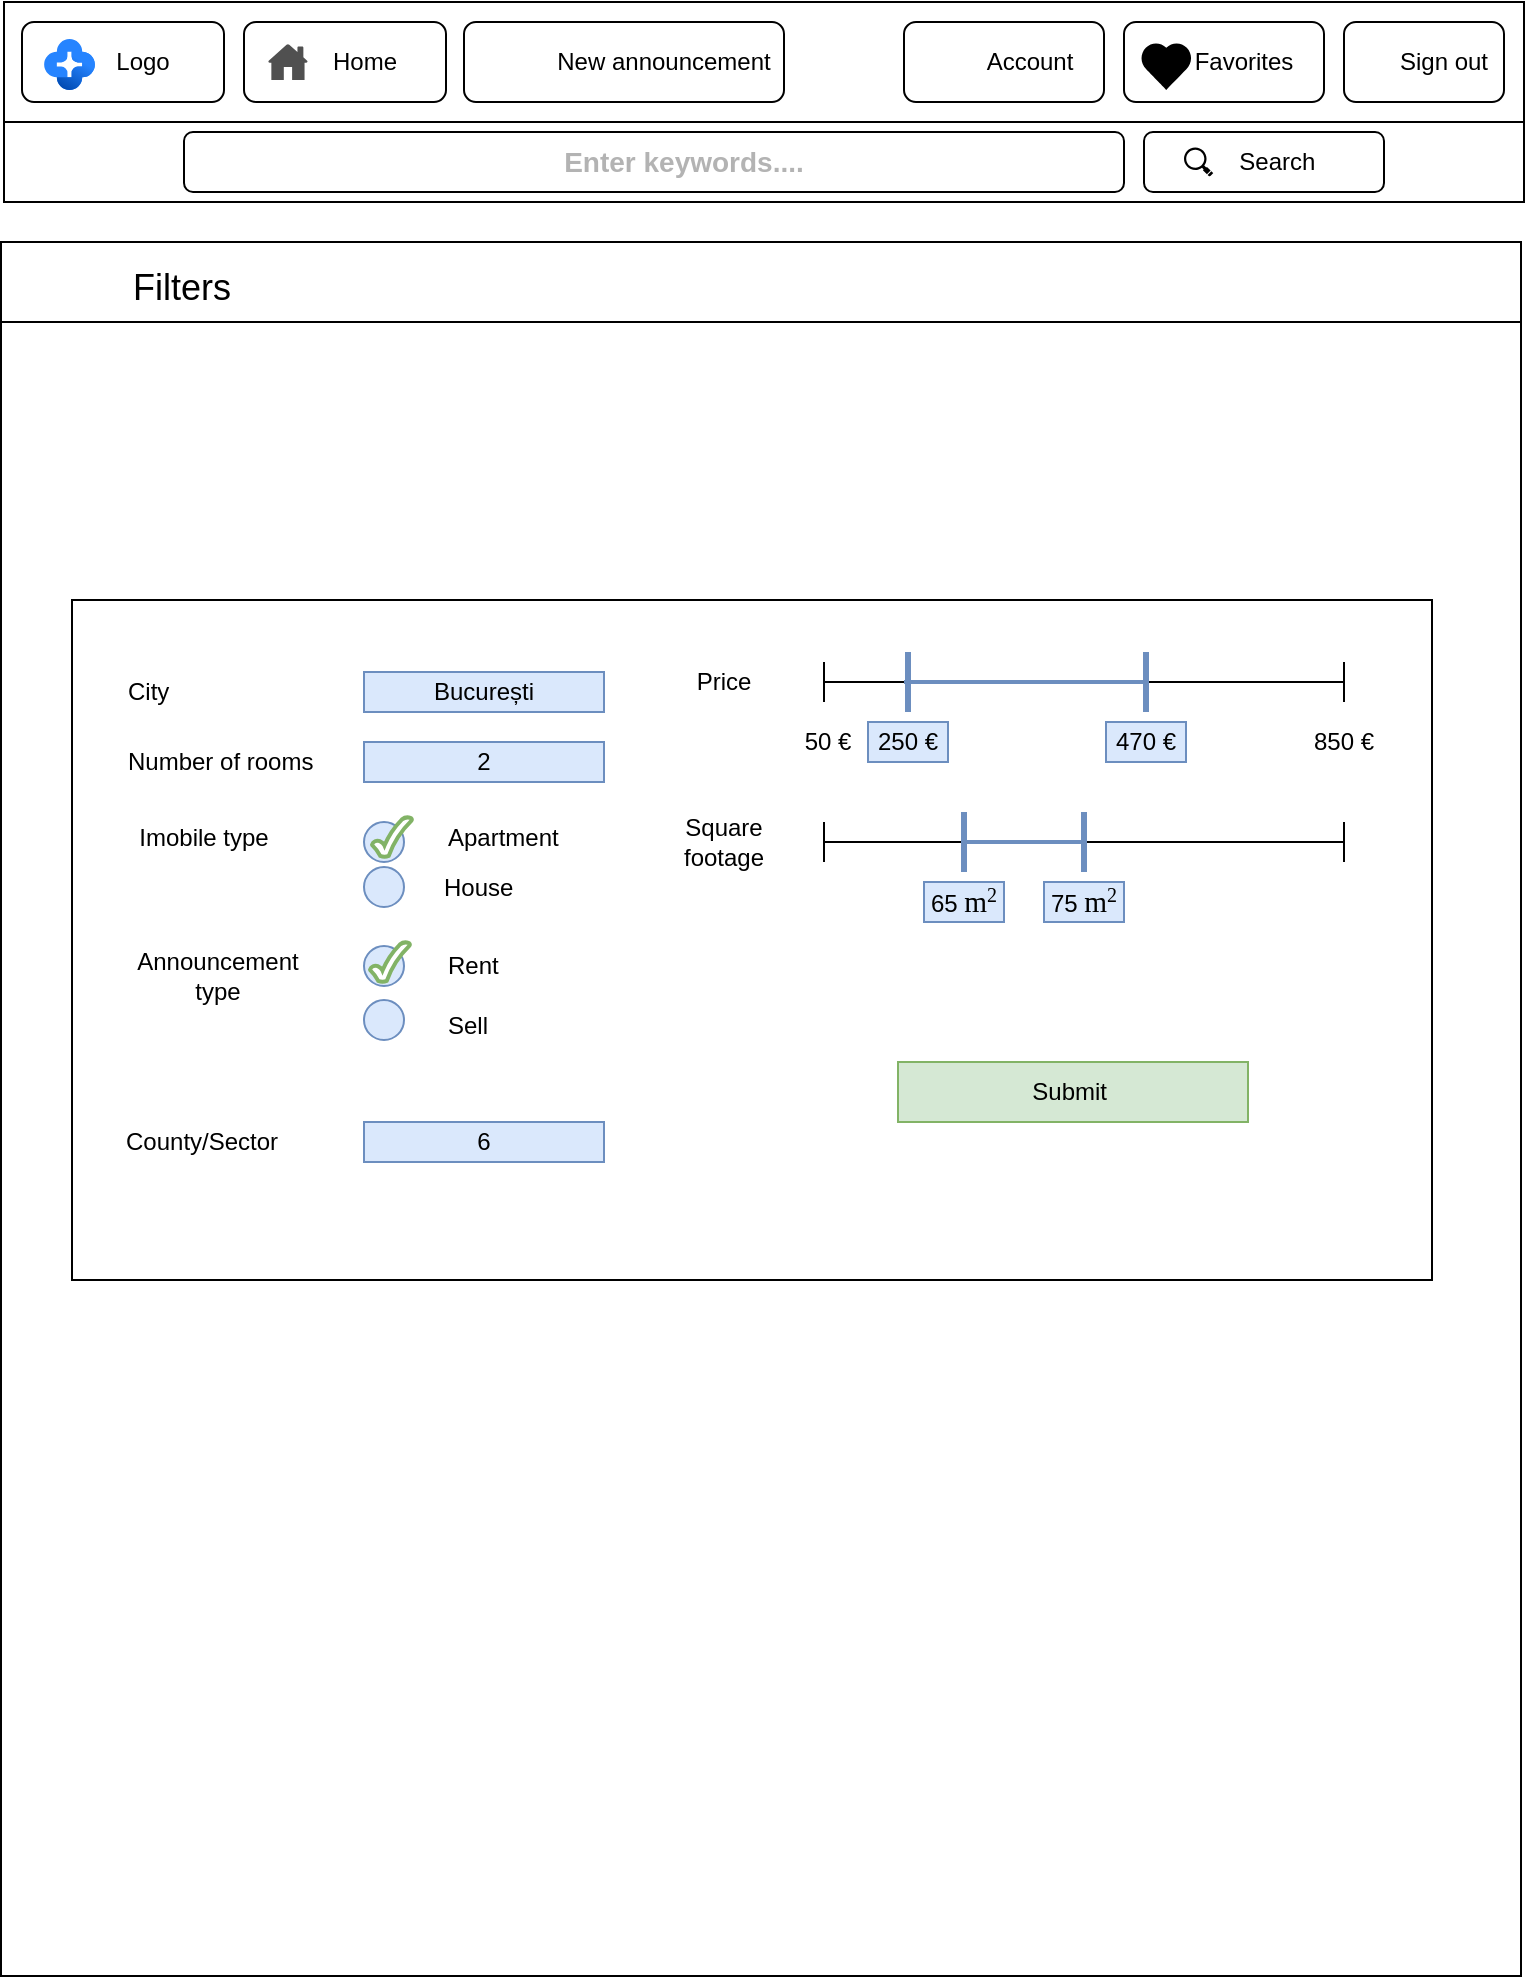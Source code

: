 <mxfile version="12.8.2" type="device"><diagram id="mXsjd6KJbfReBEOmsh-T" name="Page-1"><mxGraphModel dx="865" dy="1626" grid="1" gridSize="10" guides="1" tooltips="1" connect="1" arrows="1" fold="1" page="1" pageScale="1" pageWidth="827" pageHeight="1169" math="0" shadow="0"><root><mxCell id="0"/><mxCell id="1" parent="0"/><mxCell id="6OxCRLZpyRjISe_5nAXk-8" value="" style="whiteSpace=wrap;html=1;strokeWidth=1;" parent="1" vertex="1"><mxGeometry x="38.5" y="40" width="760" height="827" as="geometry"/></mxCell><mxCell id="6OxCRLZpyRjISe_5nAXk-11" value="" style="rounded=0;whiteSpace=wrap;html=1;strokeWidth=1;" parent="1" vertex="1"><mxGeometry x="74" y="179" width="680" height="340" as="geometry"/></mxCell><mxCell id="6OxCRLZpyRjISe_5nAXk-28" value="Price" style="text;html=1;strokeColor=none;fillColor=none;align=center;verticalAlign=middle;whiteSpace=wrap;rounded=0;" parent="1" vertex="1"><mxGeometry x="380" y="210" width="40" height="20" as="geometry"/></mxCell><mxCell id="6OxCRLZpyRjISe_5nAXk-30" value="" style="shape=crossbar;whiteSpace=wrap;html=1;rounded=1;strokeWidth=1;" parent="1" vertex="1"><mxGeometry x="450" y="210" width="260" height="20" as="geometry"/></mxCell><mxCell id="6OxCRLZpyRjISe_5nAXk-31" value="250 €" style="text;html=1;strokeColor=#6c8ebf;fillColor=#dae8fc;align=center;verticalAlign=middle;whiteSpace=wrap;rounded=0;" parent="1" vertex="1"><mxGeometry x="472" y="240" width="40" height="20" as="geometry"/></mxCell><mxCell id="6OxCRLZpyRjISe_5nAXk-35" value="" style="line;strokeWidth=3;direction=south;html=1;perimeterSpacing=3;fillColor=#dae8fc;strokeColor=#6c8ebf;" parent="1" vertex="1"><mxGeometry x="487" y="205" width="10" height="30" as="geometry"/></mxCell><mxCell id="6OxCRLZpyRjISe_5nAXk-38" value="" style="line;strokeWidth=3;direction=south;html=1;perimeterSpacing=3;fillColor=#dae8fc;strokeColor=#6c8ebf;" parent="1" vertex="1"><mxGeometry x="606" y="205" width="10" height="30" as="geometry"/></mxCell><mxCell id="6OxCRLZpyRjISe_5nAXk-42" value="" style="line;strokeWidth=2;html=1;perimeter=backbonePerimeter;points=[];outlineConnect=0;fillColor=#dae8fc;fontSize=17;strokeColor=#6c8ebf;" parent="1" vertex="1"><mxGeometry x="490" y="215" width="120" height="10" as="geometry"/></mxCell><mxCell id="6OxCRLZpyRjISe_5nAXk-55" value="" style="shape=crossbar;whiteSpace=wrap;html=1;rounded=1;strokeWidth=1;" parent="1" vertex="1"><mxGeometry x="450" y="290" width="260" height="20" as="geometry"/></mxCell><mxCell id="6OxCRLZpyRjISe_5nAXk-56" value="Square footage" style="text;html=1;strokeColor=none;fillColor=none;align=center;verticalAlign=middle;whiteSpace=wrap;rounded=0;fontSize=12;" parent="1" vertex="1"><mxGeometry x="380" y="287.5" width="40" height="25" as="geometry"/></mxCell><mxCell id="6OxCRLZpyRjISe_5nAXk-57" value="" style="line;strokeWidth=2;html=1;perimeter=backbonePerimeter;points=[];outlineConnect=0;fillColor=#dae8fc;fontSize=17;strokeColor=#6c8ebf;" parent="1" vertex="1"><mxGeometry x="520" y="295" width="60" height="10" as="geometry"/></mxCell><mxCell id="6OxCRLZpyRjISe_5nAXk-58" value="" style="line;strokeWidth=3;direction=south;html=1;perimeterSpacing=3;fillColor=#dae8fc;strokeColor=#6c8ebf;" parent="1" vertex="1"><mxGeometry x="515" y="285" width="10" height="30" as="geometry"/></mxCell><mxCell id="6OxCRLZpyRjISe_5nAXk-59" value="" style="line;strokeWidth=3;direction=south;html=1;perimeterSpacing=3;fillColor=#dae8fc;strokeColor=#6c8ebf;" parent="1" vertex="1"><mxGeometry x="575" y="285" width="10" height="30" as="geometry"/></mxCell><mxCell id="6OxCRLZpyRjISe_5nAXk-60" value="470 €" style="text;html=1;strokeColor=#6c8ebf;fillColor=#dae8fc;align=center;verticalAlign=middle;whiteSpace=wrap;rounded=0;" parent="1" vertex="1"><mxGeometry x="591" y="240" width="40" height="20" as="geometry"/></mxCell><mxCell id="6OxCRLZpyRjISe_5nAXk-61" value="65&amp;nbsp;&lt;span style=&quot;font-family: &amp;#34;times new roman&amp;#34; , serif ; font-size: 14.667px&quot;&gt;m&lt;/span&gt;&lt;sup style=&quot;font-family: &amp;#34;times new roman&amp;#34; , serif&quot;&gt;2&lt;/sup&gt;" style="text;html=1;strokeColor=#6c8ebf;fillColor=#dae8fc;align=center;verticalAlign=middle;whiteSpace=wrap;rounded=0;" parent="1" vertex="1"><mxGeometry x="500" y="320" width="40" height="20" as="geometry"/></mxCell><mxCell id="6OxCRLZpyRjISe_5nAXk-62" value="75&amp;nbsp;&lt;span style=&quot;font-family: &amp;#34;times new roman&amp;#34; , serif ; font-size: 14.667px&quot;&gt;m&lt;/span&gt;&lt;sup style=&quot;font-family: &amp;#34;times new roman&amp;#34; , serif&quot;&gt;2&lt;/sup&gt;" style="text;html=1;strokeColor=#6c8ebf;fillColor=#dae8fc;align=center;verticalAlign=middle;whiteSpace=wrap;rounded=0;" parent="1" vertex="1"><mxGeometry x="560" y="320" width="40" height="20" as="geometry"/></mxCell><mxCell id="6OxCRLZpyRjISe_5nAXk-63" value="Submit&amp;nbsp;" style="rounded=0;whiteSpace=wrap;html=1;strokeWidth=1;fillColor=#d5e8d4;fontSize=12;strokeColor=#82b366;" parent="1" vertex="1"><mxGeometry x="487" y="410" width="175" height="30" as="geometry"/></mxCell><mxCell id="rm_aqZHcloBOPW1Ccewx-1" value="" style="group" vertex="1" connectable="0" parent="1"><mxGeometry x="40" y="-120" width="760" height="100" as="geometry"/></mxCell><mxCell id="rm_aqZHcloBOPW1Ccewx-2" value="" style="group" vertex="1" connectable="0" parent="rm_aqZHcloBOPW1Ccewx-1"><mxGeometry width="760" height="100" as="geometry"/></mxCell><mxCell id="rm_aqZHcloBOPW1Ccewx-3" value="" style="group" vertex="1" connectable="0" parent="rm_aqZHcloBOPW1Ccewx-2"><mxGeometry y="60" width="760" height="40" as="geometry"/></mxCell><mxCell id="rm_aqZHcloBOPW1Ccewx-4" value="" style="rounded=0;whiteSpace=wrap;html=1;" vertex="1" parent="rm_aqZHcloBOPW1Ccewx-3"><mxGeometry width="760" height="40" as="geometry"/></mxCell><mxCell id="rm_aqZHcloBOPW1Ccewx-5" value="" style="rounded=1;whiteSpace=wrap;html=1;" vertex="1" parent="rm_aqZHcloBOPW1Ccewx-3"><mxGeometry x="90" y="5" width="470" height="30" as="geometry"/></mxCell><mxCell id="rm_aqZHcloBOPW1Ccewx-6" value="&amp;nbsp; &amp;nbsp; Search" style="rounded=1;whiteSpace=wrap;html=1;" vertex="1" parent="rm_aqZHcloBOPW1Ccewx-3"><mxGeometry x="570" y="5" width="120" height="30" as="geometry"/></mxCell><mxCell id="rm_aqZHcloBOPW1Ccewx-7" value="" style="shadow=0;dashed=0;html=1;strokeColor=none;fillColor=#000000;labelPosition=center;verticalLabelPosition=bottom;verticalAlign=top;align=center;outlineConnect=0;shape=mxgraph.veeam.magnifying_glass;pointerEvents=1;" vertex="1" parent="rm_aqZHcloBOPW1Ccewx-3"><mxGeometry x="590" y="12.8" width="14.61" height="14.4" as="geometry"/></mxCell><mxCell id="rm_aqZHcloBOPW1Ccewx-8" value="Enter keywords...." style="text;html=1;strokeColor=none;fillColor=none;align=center;verticalAlign=middle;whiteSpace=wrap;rounded=0;fontColor=#B3B3B3;fontStyle=1;fontSize=14;" vertex="1" parent="rm_aqZHcloBOPW1Ccewx-3"><mxGeometry x="230" y="10" width="220" height="20" as="geometry"/></mxCell><mxCell id="rm_aqZHcloBOPW1Ccewx-9" value="" style="group" vertex="1" connectable="0" parent="rm_aqZHcloBOPW1Ccewx-2"><mxGeometry width="760" height="60" as="geometry"/></mxCell><mxCell id="rm_aqZHcloBOPW1Ccewx-10" value="" style="rounded=0;whiteSpace=wrap;html=1;" vertex="1" parent="rm_aqZHcloBOPW1Ccewx-9"><mxGeometry width="760" height="60" as="geometry"/></mxCell><mxCell id="rm_aqZHcloBOPW1Ccewx-11" value="" style="group" vertex="1" connectable="0" parent="rm_aqZHcloBOPW1Ccewx-9"><mxGeometry x="120" y="10" width="101" height="40" as="geometry"/></mxCell><mxCell id="rm_aqZHcloBOPW1Ccewx-12" value="Home" style="rounded=1;whiteSpace=wrap;html=1;spacingLeft=20;" vertex="1" parent="rm_aqZHcloBOPW1Ccewx-11"><mxGeometry width="101" height="40" as="geometry"/></mxCell><mxCell id="rm_aqZHcloBOPW1Ccewx-13" value="" style="pointerEvents=1;shadow=0;dashed=0;html=1;strokeColor=none;fillColor=#505050;labelPosition=center;verticalLabelPosition=bottom;verticalAlign=top;outlineConnect=0;align=center;shape=mxgraph.office.concepts.home;" vertex="1" parent="rm_aqZHcloBOPW1Ccewx-11"><mxGeometry x="12" y="11" width="20" height="18" as="geometry"/></mxCell><mxCell id="rm_aqZHcloBOPW1Ccewx-14" value="" style="group" vertex="1" connectable="0" parent="rm_aqZHcloBOPW1Ccewx-9"><mxGeometry x="9" y="10" width="101" height="40" as="geometry"/></mxCell><mxCell id="rm_aqZHcloBOPW1Ccewx-15" value="Logo" style="rounded=1;whiteSpace=wrap;html=1;spacingLeft=20;" vertex="1" parent="rm_aqZHcloBOPW1Ccewx-14"><mxGeometry width="101" height="40" as="geometry"/></mxCell><mxCell id="rm_aqZHcloBOPW1Ccewx-16" value="" style="image;image=img/lib/atlassian/Clover_Logo.svg;fillColor=#000000;" vertex="1" parent="rm_aqZHcloBOPW1Ccewx-14"><mxGeometry x="11" y="8.5" width="25.5" height="25.5" as="geometry"/></mxCell><mxCell id="rm_aqZHcloBOPW1Ccewx-17" value="" style="group" vertex="1" connectable="0" parent="rm_aqZHcloBOPW1Ccewx-9"><mxGeometry x="200" y="10" width="190" height="40" as="geometry"/></mxCell><mxCell id="rm_aqZHcloBOPW1Ccewx-18" value="" style="group;spacingLeft=60;" vertex="1" connectable="0" parent="rm_aqZHcloBOPW1Ccewx-17"><mxGeometry width="190" height="40" as="geometry"/></mxCell><mxCell id="rm_aqZHcloBOPW1Ccewx-19" value="New announcement" style="rounded=1;whiteSpace=wrap;html=1;spacingLeft=40;" vertex="1" parent="rm_aqZHcloBOPW1Ccewx-18"><mxGeometry x="30" width="160" height="40" as="geometry"/></mxCell><mxCell id="rm_aqZHcloBOPW1Ccewx-20" value="" style="shape=image;html=1;verticalAlign=top;verticalLabelPosition=bottom;labelBackgroundColor=#ffffff;imageAspect=0;aspect=fixed;image=https://cdn2.iconfinder.com/data/icons/picol-vector/32/document_text_add-128.png;fillColor=#000000;" vertex="1" parent="rm_aqZHcloBOPW1Ccewx-18"><mxGeometry x="50" y="9.88" width="20.25" height="20.25" as="geometry"/></mxCell><mxCell id="rm_aqZHcloBOPW1Ccewx-21" value="" style="group" vertex="1" connectable="0" parent="rm_aqZHcloBOPW1Ccewx-9"><mxGeometry x="560" y="10" width="100" height="40" as="geometry"/></mxCell><mxCell id="rm_aqZHcloBOPW1Ccewx-22" value="Favorites" style="rounded=1;whiteSpace=wrap;html=1;spacingLeft=20;align=center;" vertex="1" parent="rm_aqZHcloBOPW1Ccewx-21"><mxGeometry width="100" height="40" as="geometry"/></mxCell><mxCell id="rm_aqZHcloBOPW1Ccewx-23" value="" style="shape=mxgraph.signs.healthcare.heart_1;html=1;fillColor=#000000;strokeColor=none;verticalLabelPosition=bottom;verticalAlign=top;align=center;" vertex="1" parent="rm_aqZHcloBOPW1Ccewx-21"><mxGeometry x="8" y="10" width="26.3" height="24" as="geometry"/></mxCell><mxCell id="rm_aqZHcloBOPW1Ccewx-24" value="" style="group" vertex="1" connectable="0" parent="rm_aqZHcloBOPW1Ccewx-9"><mxGeometry x="450" y="10" width="100" height="40" as="geometry"/></mxCell><mxCell id="rm_aqZHcloBOPW1Ccewx-25" value="&amp;nbsp; &amp;nbsp; &amp;nbsp; &amp;nbsp; Account" style="rounded=1;whiteSpace=wrap;html=1;" vertex="1" parent="rm_aqZHcloBOPW1Ccewx-24"><mxGeometry width="100" height="40" as="geometry"/></mxCell><mxCell id="rm_aqZHcloBOPW1Ccewx-26" value="" style="shape=image;html=1;verticalAlign=top;verticalLabelPosition=bottom;labelBackgroundColor=#ffffff;imageAspect=0;aspect=fixed;image=https://cdn4.iconfinder.com/data/icons/music-ui-solid-24px/24/user_account_profile-2-128.png;fillColor=#000000;" vertex="1" parent="rm_aqZHcloBOPW1Ccewx-24"><mxGeometry x="10" y="6" width="28" height="28" as="geometry"/></mxCell><mxCell id="rm_aqZHcloBOPW1Ccewx-27" value="" style="group" vertex="1" connectable="0" parent="rm_aqZHcloBOPW1Ccewx-9"><mxGeometry x="670" y="10" width="80" height="40" as="geometry"/></mxCell><mxCell id="rm_aqZHcloBOPW1Ccewx-28" value="Sign out" style="rounded=1;whiteSpace=wrap;html=1;spacingLeft=20;" vertex="1" parent="rm_aqZHcloBOPW1Ccewx-27"><mxGeometry width="80" height="40" as="geometry"/></mxCell><mxCell id="rm_aqZHcloBOPW1Ccewx-29" value="" style="shape=image;html=1;verticalAlign=top;verticalLabelPosition=bottom;labelBackgroundColor=#ffffff;imageAspect=0;aspect=fixed;image=https://cdn1.iconfinder.com/data/icons/essential-21/128/Log_out-128.png;fillColor=#000000;" vertex="1" parent="rm_aqZHcloBOPW1Ccewx-27"><mxGeometry x="5" y="9" width="24" height="24" as="geometry"/></mxCell><mxCell id="rm_aqZHcloBOPW1Ccewx-39" value="" style="group" vertex="1" connectable="0" parent="1"><mxGeometry x="38.5" width="760" height="40" as="geometry"/></mxCell><mxCell id="rm_aqZHcloBOPW1Ccewx-40" value="" style="rounded=0;whiteSpace=wrap;html=1;" vertex="1" parent="rm_aqZHcloBOPW1Ccewx-39"><mxGeometry width="760" height="40" as="geometry"/></mxCell><mxCell id="rm_aqZHcloBOPW1Ccewx-41" value="&lt;font style=&quot;font-size: 18px;&quot;&gt;Filters&lt;/font&gt;" style="text;html=1;strokeColor=none;fillColor=none;align=center;verticalAlign=middle;whiteSpace=wrap;rounded=0;strokeWidth=1;fontSize=18;" vertex="1" parent="rm_aqZHcloBOPW1Ccewx-39"><mxGeometry x="70" y="12.5" width="40" height="20" as="geometry"/></mxCell><mxCell id="rm_aqZHcloBOPW1Ccewx-43" value="" style="shape=image;html=1;verticalAlign=top;verticalLabelPosition=bottom;labelBackgroundColor=#ffffff;imageAspect=0;aspect=fixed;image=https://cdn2.iconfinder.com/data/icons/freecns-cumulus/16/519574-070_Minus-128.png;strokeWidth=1;fillColor=none;gradientColor=none;fontSize=18;align=center;" vertex="1" parent="rm_aqZHcloBOPW1Ccewx-39"><mxGeometry x="20" y="7.5" width="25" height="25" as="geometry"/></mxCell><mxCell id="rm_aqZHcloBOPW1Ccewx-46" value="50 €" style="text;html=1;strokeColor=none;fillColor=none;align=center;verticalAlign=middle;whiteSpace=wrap;rounded=0;" vertex="1" parent="1"><mxGeometry x="432" y="240" width="40" height="20" as="geometry"/></mxCell><mxCell id="rm_aqZHcloBOPW1Ccewx-47" value="850 €" style="text;html=1;strokeColor=none;fillColor=none;align=center;verticalAlign=middle;whiteSpace=wrap;rounded=0;" vertex="1" parent="1"><mxGeometry x="690" y="240" width="40" height="20" as="geometry"/></mxCell><mxCell id="rm_aqZHcloBOPW1Ccewx-59" value="" style="group" vertex="1" connectable="0" parent="1"><mxGeometry x="90" y="287.5" width="240" height="45" as="geometry"/></mxCell><mxCell id="rm_aqZHcloBOPW1Ccewx-55" value="" style="group" vertex="1" connectable="0" parent="rm_aqZHcloBOPW1Ccewx-59"><mxGeometry x="168" y="25" width="70" height="20" as="geometry"/></mxCell><mxCell id="6OxCRLZpyRjISe_5nAXk-27" value="House" style="text;html=1;strokeColor=none;fillColor=none;align=left;verticalAlign=middle;whiteSpace=wrap;rounded=0;" parent="rm_aqZHcloBOPW1Ccewx-55" vertex="1"><mxGeometry width="70" height="20" as="geometry"/></mxCell><mxCell id="rm_aqZHcloBOPW1Ccewx-57" value="" style="group" vertex="1" connectable="0" parent="rm_aqZHcloBOPW1Ccewx-59"><mxGeometry width="240" height="45" as="geometry"/></mxCell><mxCell id="6OxCRLZpyRjISe_5nAXk-25" value="Apartment" style="text;html=1;strokeColor=none;fillColor=none;align=left;verticalAlign=middle;whiteSpace=wrap;rounded=0;" parent="rm_aqZHcloBOPW1Ccewx-57" vertex="1"><mxGeometry x="170" width="70" height="20" as="geometry"/></mxCell><mxCell id="rm_aqZHcloBOPW1Ccewx-56" value="" style="group" vertex="1" connectable="0" parent="rm_aqZHcloBOPW1Ccewx-57"><mxGeometry width="154" height="45" as="geometry"/></mxCell><mxCell id="rm_aqZHcloBOPW1Ccewx-54" value="" style="group" vertex="1" connectable="0" parent="rm_aqZHcloBOPW1Ccewx-56"><mxGeometry width="154" height="45" as="geometry"/></mxCell><mxCell id="6OxCRLZpyRjISe_5nAXk-26" value="" style="ellipse;whiteSpace=wrap;html=1;aspect=fixed;strokeWidth=1;fillColor=#dae8fc;strokeColor=#6c8ebf;" parent="rm_aqZHcloBOPW1Ccewx-54" vertex="1"><mxGeometry x="130" y="25" width="20" height="20" as="geometry"/></mxCell><mxCell id="rm_aqZHcloBOPW1Ccewx-53" value="" style="group" vertex="1" connectable="0" parent="rm_aqZHcloBOPW1Ccewx-54"><mxGeometry width="154" height="22.5" as="geometry"/></mxCell><mxCell id="6OxCRLZpyRjISe_5nAXk-16" value="Imobile type" style="text;html=1;strokeColor=none;fillColor=none;align=center;verticalAlign=middle;whiteSpace=wrap;rounded=0;" parent="rm_aqZHcloBOPW1Ccewx-53" vertex="1"><mxGeometry width="100" height="20" as="geometry"/></mxCell><mxCell id="rm_aqZHcloBOPW1Ccewx-49" value="" style="group" vertex="1" connectable="0" parent="rm_aqZHcloBOPW1Ccewx-53"><mxGeometry x="130" width="24" height="22.5" as="geometry"/></mxCell><mxCell id="6OxCRLZpyRjISe_5nAXk-22" value="" style="ellipse;whiteSpace=wrap;html=1;aspect=fixed;strokeWidth=1;fillColor=#dae8fc;strokeColor=#6c8ebf;" parent="rm_aqZHcloBOPW1Ccewx-49" vertex="1"><mxGeometry y="2.5" width="20" height="20" as="geometry"/></mxCell><mxCell id="6OxCRLZpyRjISe_5nAXk-33" value="" style="verticalLabelPosition=bottom;verticalAlign=top;html=1;shape=mxgraph.basic.tick;strokeWidth=2;fillColor=#ffffff;strokeColor=#82b366;gradientColor=none;" parent="rm_aqZHcloBOPW1Ccewx-49" vertex="1"><mxGeometry x="4" width="20" height="20" as="geometry"/></mxCell><mxCell id="rm_aqZHcloBOPW1Ccewx-66" value="" style="group" vertex="1" connectable="0" parent="1"><mxGeometry x="90" y="350" width="210" height="52" as="geometry"/></mxCell><mxCell id="6OxCRLZpyRjISe_5nAXk-51" value="Sell" style="text;html=1;strokeColor=none;fillColor=none;align=left;verticalAlign=middle;whiteSpace=wrap;rounded=0;fontSize=12;" parent="rm_aqZHcloBOPW1Ccewx-66" vertex="1"><mxGeometry x="170" y="32" width="40" height="20" as="geometry"/></mxCell><mxCell id="rm_aqZHcloBOPW1Ccewx-64" value="" style="group" vertex="1" connectable="0" parent="rm_aqZHcloBOPW1Ccewx-66"><mxGeometry width="210" height="52" as="geometry"/></mxCell><mxCell id="6OxCRLZpyRjISe_5nAXk-50" value="Rent" style="text;html=1;strokeColor=none;fillColor=none;align=left;verticalAlign=middle;whiteSpace=wrap;rounded=0;fontSize=12;" parent="rm_aqZHcloBOPW1Ccewx-64" vertex="1"><mxGeometry x="170" y="2" width="40" height="20" as="geometry"/></mxCell><mxCell id="rm_aqZHcloBOPW1Ccewx-63" value="" style="group" vertex="1" connectable="0" parent="rm_aqZHcloBOPW1Ccewx-64"><mxGeometry width="153" height="52" as="geometry"/></mxCell><mxCell id="rm_aqZHcloBOPW1Ccewx-50" value="" style="group" vertex="1" connectable="0" parent="rm_aqZHcloBOPW1Ccewx-63"><mxGeometry x="130" width="23" height="22" as="geometry"/></mxCell><mxCell id="6OxCRLZpyRjISe_5nAXk-43" value="" style="ellipse;whiteSpace=wrap;html=1;aspect=fixed;strokeWidth=1;fillColor=#dae8fc;fontSize=17;strokeColor=#6c8ebf;" parent="rm_aqZHcloBOPW1Ccewx-50" vertex="1"><mxGeometry y="2" width="20" height="20" as="geometry"/></mxCell><mxCell id="6OxCRLZpyRjISe_5nAXk-52" value="" style="verticalLabelPosition=bottom;verticalAlign=top;html=1;shape=mxgraph.basic.tick;strokeWidth=2;fillColor=#ffffff;strokeColor=#82b366;gradientColor=none;" parent="rm_aqZHcloBOPW1Ccewx-50" vertex="1"><mxGeometry x="3" width="20" height="20" as="geometry"/></mxCell><mxCell id="rm_aqZHcloBOPW1Ccewx-62" value="" style="group" vertex="1" connectable="0" parent="rm_aqZHcloBOPW1Ccewx-63"><mxGeometry y="2" width="153" height="50" as="geometry"/></mxCell><mxCell id="6OxCRLZpyRjISe_5nAXk-32" value="Announcement &lt;br&gt;type" style="text;html=1;strokeColor=none;fillColor=none;align=center;verticalAlign=middle;whiteSpace=wrap;rounded=0;" parent="rm_aqZHcloBOPW1Ccewx-62" vertex="1"><mxGeometry width="114" height="30" as="geometry"/></mxCell><mxCell id="6OxCRLZpyRjISe_5nAXk-44" value="" style="ellipse;whiteSpace=wrap;html=1;aspect=fixed;strokeWidth=1;fillColor=#dae8fc;fontSize=17;strokeColor=#6c8ebf;" parent="rm_aqZHcloBOPW1Ccewx-62" vertex="1"><mxGeometry x="130" y="27" width="20" height="20" as="geometry"/></mxCell><mxCell id="rm_aqZHcloBOPW1Ccewx-70" value="" style="group" vertex="1" connectable="0" parent="1"><mxGeometry x="100" y="250" width="240" height="20" as="geometry"/></mxCell><mxCell id="6OxCRLZpyRjISe_5nAXk-14" value="Number of rooms" style="text;html=1;strokeColor=none;fillColor=none;align=left;verticalAlign=middle;whiteSpace=wrap;rounded=0;" parent="rm_aqZHcloBOPW1Ccewx-70" vertex="1"><mxGeometry width="110" height="20" as="geometry"/></mxCell><mxCell id="6OxCRLZpyRjISe_5nAXk-20" value="2" style="rounded=0;whiteSpace=wrap;html=1;strokeWidth=1;fillColor=#dae8fc;strokeColor=#6c8ebf;" parent="rm_aqZHcloBOPW1Ccewx-70" vertex="1"><mxGeometry x="120" width="120" height="20" as="geometry"/></mxCell><mxCell id="6OxCRLZpyRjISe_5nAXk-15" style="edgeStyle=orthogonalEdgeStyle;rounded=0;orthogonalLoop=1;jettySize=auto;html=1;exitX=0.5;exitY=1;exitDx=0;exitDy=0;" parent="rm_aqZHcloBOPW1Ccewx-70" source="6OxCRLZpyRjISe_5nAXk-14" target="6OxCRLZpyRjISe_5nAXk-14" edge="1"><mxGeometry relative="1" as="geometry"/></mxCell><mxCell id="rm_aqZHcloBOPW1Ccewx-71" value="" style="group" vertex="1" connectable="0" parent="1"><mxGeometry x="100" y="215" width="240" height="20" as="geometry"/></mxCell><mxCell id="6OxCRLZpyRjISe_5nAXk-13" value="City" style="text;html=1;strokeColor=none;fillColor=none;align=left;verticalAlign=middle;whiteSpace=wrap;rounded=0;" parent="rm_aqZHcloBOPW1Ccewx-71" vertex="1"><mxGeometry width="40" height="20" as="geometry"/></mxCell><mxCell id="6OxCRLZpyRjISe_5nAXk-18" value="București" style="rounded=0;whiteSpace=wrap;html=1;strokeWidth=1;fillColor=#dae8fc;strokeColor=#6c8ebf;" parent="rm_aqZHcloBOPW1Ccewx-71" vertex="1"><mxGeometry x="120" width="120" height="20" as="geometry"/></mxCell><mxCell id="rm_aqZHcloBOPW1Ccewx-72" value="" style="group" vertex="1" connectable="0" parent="1"><mxGeometry x="100" y="440" width="240" height="20" as="geometry"/></mxCell><mxCell id="rm_aqZHcloBOPW1Ccewx-73" value="County/Sector" style="text;html=1;strokeColor=none;fillColor=none;align=left;verticalAlign=middle;whiteSpace=wrap;rounded=0;" vertex="1" parent="rm_aqZHcloBOPW1Ccewx-72"><mxGeometry x="-1" width="80" height="20" as="geometry"/></mxCell><mxCell id="rm_aqZHcloBOPW1Ccewx-74" value="6" style="rounded=0;whiteSpace=wrap;html=1;strokeWidth=1;fillColor=#dae8fc;strokeColor=#6c8ebf;" vertex="1" parent="rm_aqZHcloBOPW1Ccewx-72"><mxGeometry x="120" width="120" height="20" as="geometry"/></mxCell></root></mxGraphModel></diagram></mxfile>